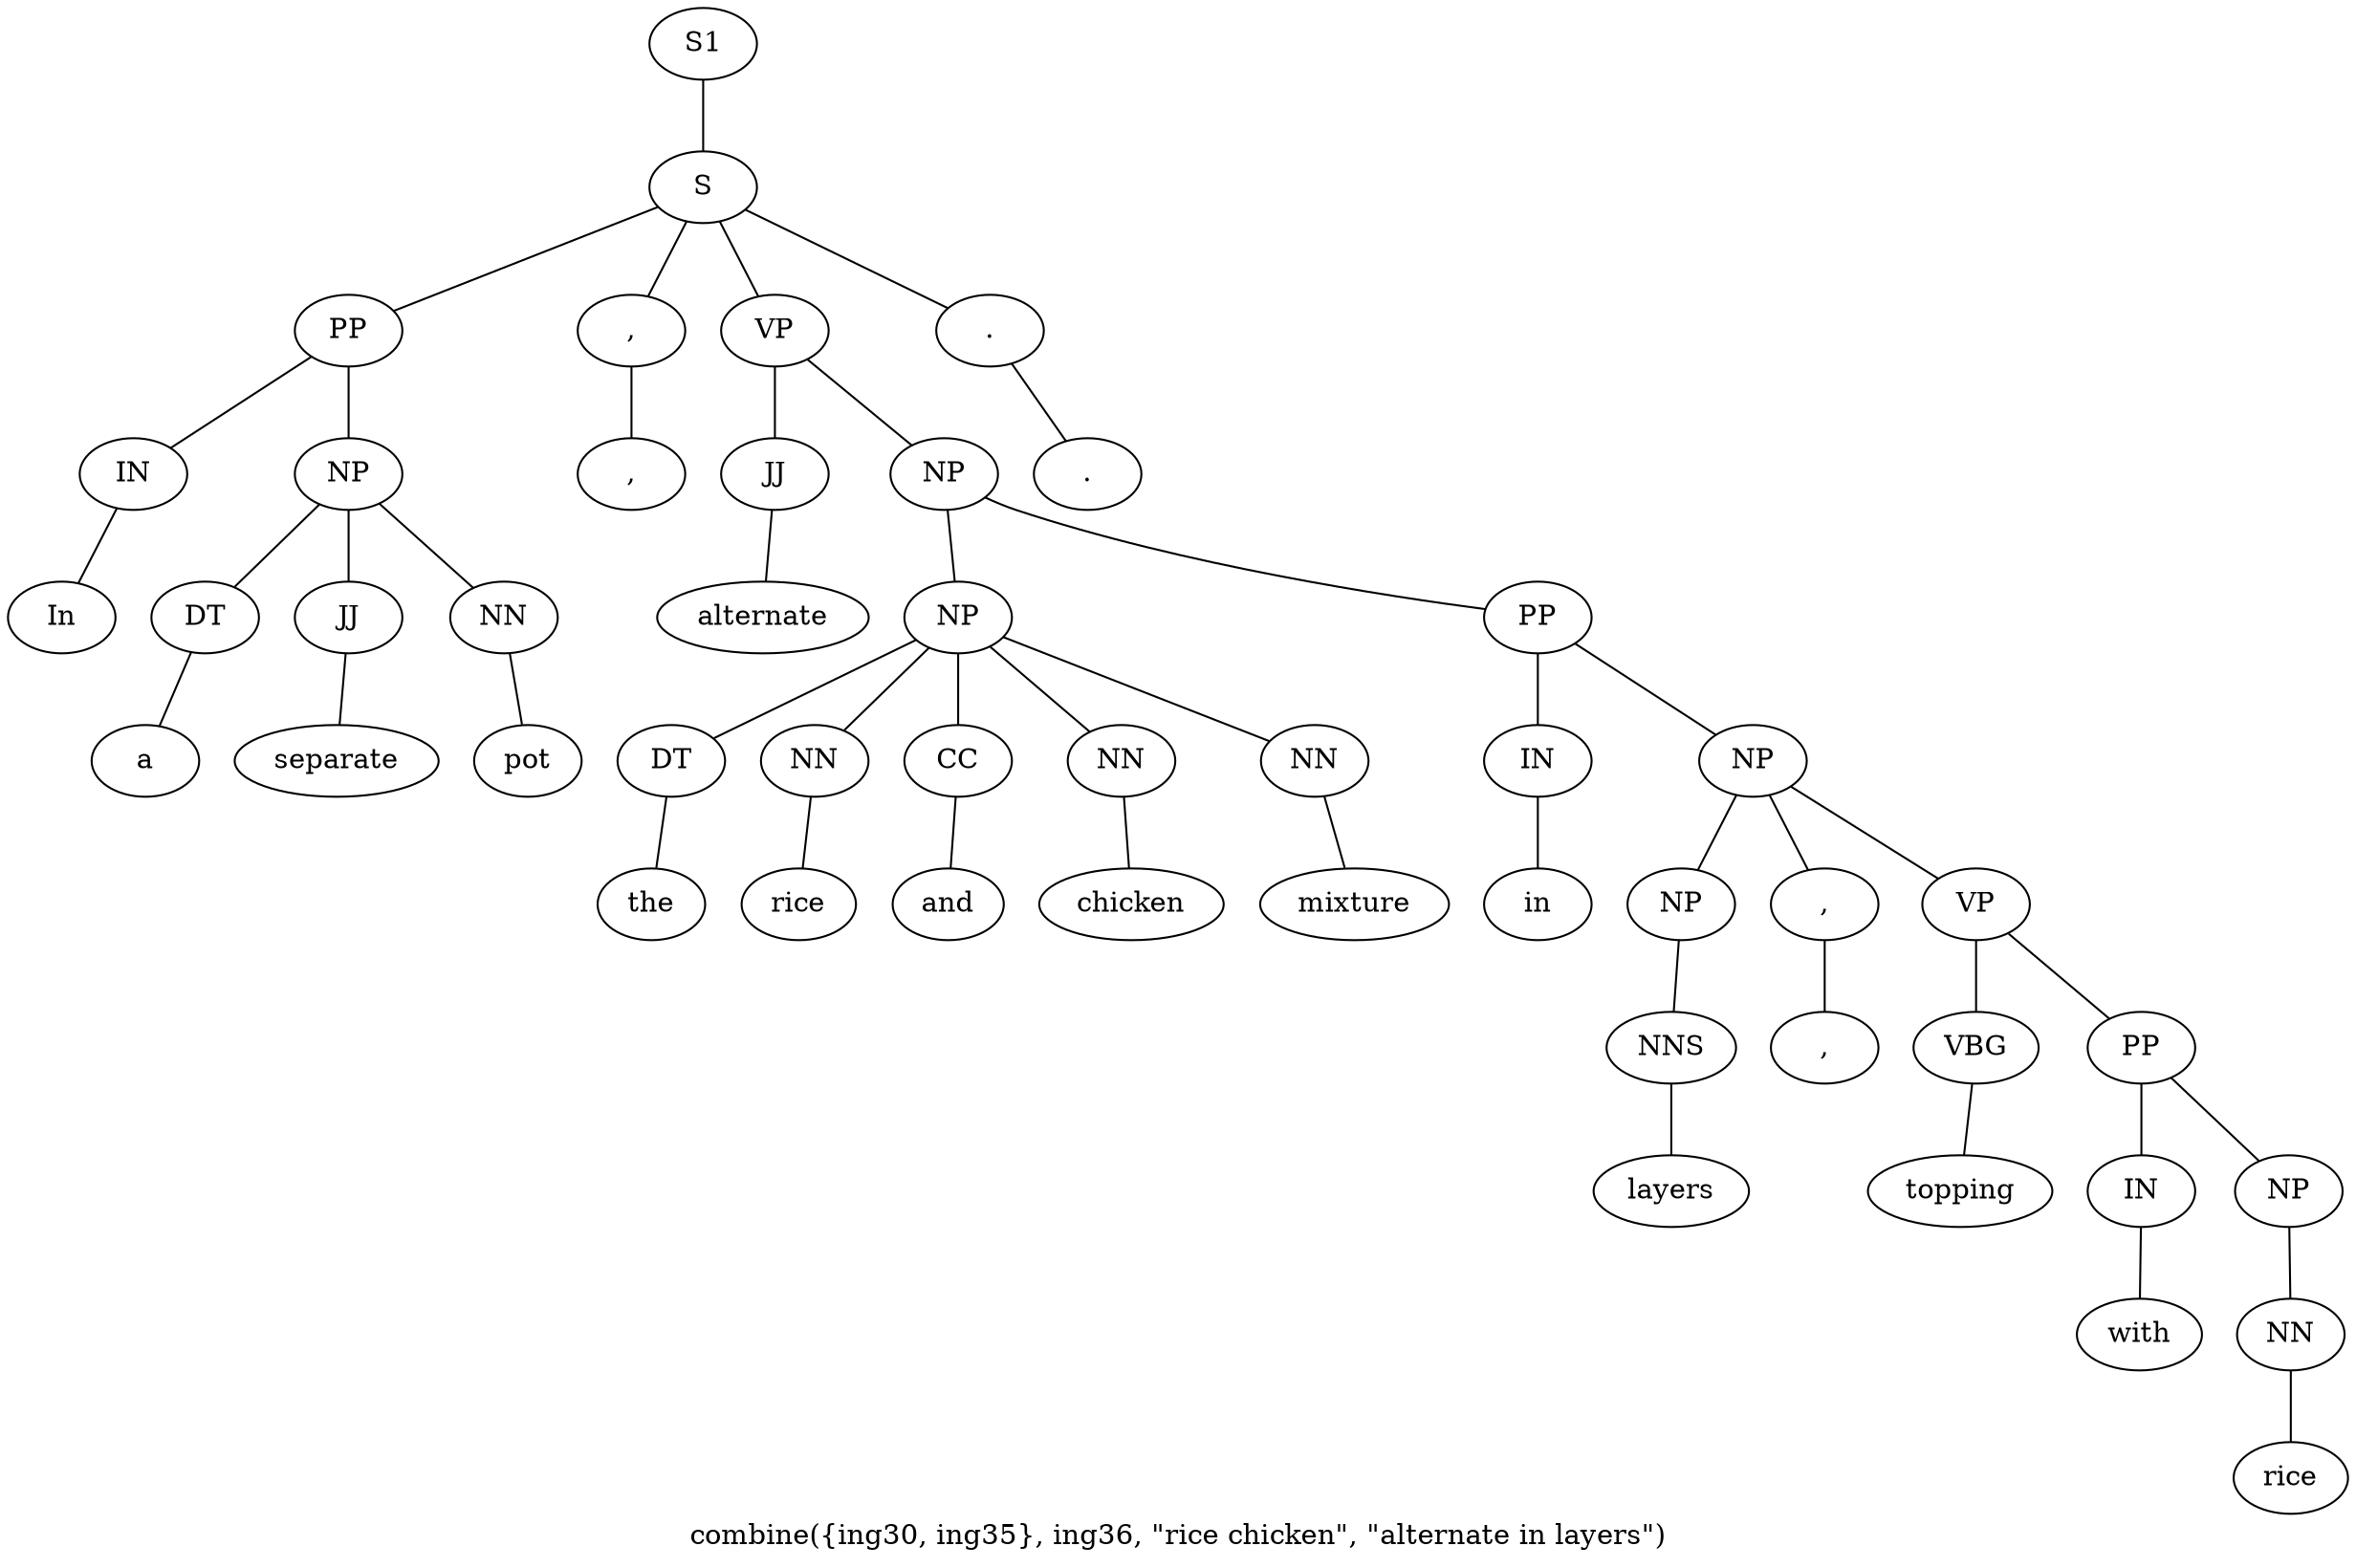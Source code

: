 graph SyntaxGraph {
	label = "combine({ing30, ing35}, ing36, \"rice chicken\", \"alternate in layers\")";
	Node0 [label="S1"];
	Node1 [label="S"];
	Node2 [label="PP"];
	Node3 [label="IN"];
	Node4 [label="In"];
	Node5 [label="NP"];
	Node6 [label="DT"];
	Node7 [label="a"];
	Node8 [label="JJ"];
	Node9 [label="separate"];
	Node10 [label="NN"];
	Node11 [label="pot"];
	Node12 [label=","];
	Node13 [label=","];
	Node14 [label="VP"];
	Node15 [label="JJ"];
	Node16 [label="alternate"];
	Node17 [label="NP"];
	Node18 [label="NP"];
	Node19 [label="DT"];
	Node20 [label="the"];
	Node21 [label="NN"];
	Node22 [label="rice"];
	Node23 [label="CC"];
	Node24 [label="and"];
	Node25 [label="NN"];
	Node26 [label="chicken"];
	Node27 [label="NN"];
	Node28 [label="mixture"];
	Node29 [label="PP"];
	Node30 [label="IN"];
	Node31 [label="in"];
	Node32 [label="NP"];
	Node33 [label="NP"];
	Node34 [label="NNS"];
	Node35 [label="layers"];
	Node36 [label=","];
	Node37 [label=","];
	Node38 [label="VP"];
	Node39 [label="VBG"];
	Node40 [label="topping"];
	Node41 [label="PP"];
	Node42 [label="IN"];
	Node43 [label="with"];
	Node44 [label="NP"];
	Node45 [label="NN"];
	Node46 [label="rice"];
	Node47 [label="."];
	Node48 [label="."];

	Node0 -- Node1;
	Node1 -- Node2;
	Node1 -- Node12;
	Node1 -- Node14;
	Node1 -- Node47;
	Node2 -- Node3;
	Node2 -- Node5;
	Node3 -- Node4;
	Node5 -- Node6;
	Node5 -- Node8;
	Node5 -- Node10;
	Node6 -- Node7;
	Node8 -- Node9;
	Node10 -- Node11;
	Node12 -- Node13;
	Node14 -- Node15;
	Node14 -- Node17;
	Node15 -- Node16;
	Node17 -- Node18;
	Node17 -- Node29;
	Node18 -- Node19;
	Node18 -- Node21;
	Node18 -- Node23;
	Node18 -- Node25;
	Node18 -- Node27;
	Node19 -- Node20;
	Node21 -- Node22;
	Node23 -- Node24;
	Node25 -- Node26;
	Node27 -- Node28;
	Node29 -- Node30;
	Node29 -- Node32;
	Node30 -- Node31;
	Node32 -- Node33;
	Node32 -- Node36;
	Node32 -- Node38;
	Node33 -- Node34;
	Node34 -- Node35;
	Node36 -- Node37;
	Node38 -- Node39;
	Node38 -- Node41;
	Node39 -- Node40;
	Node41 -- Node42;
	Node41 -- Node44;
	Node42 -- Node43;
	Node44 -- Node45;
	Node45 -- Node46;
	Node47 -- Node48;
}